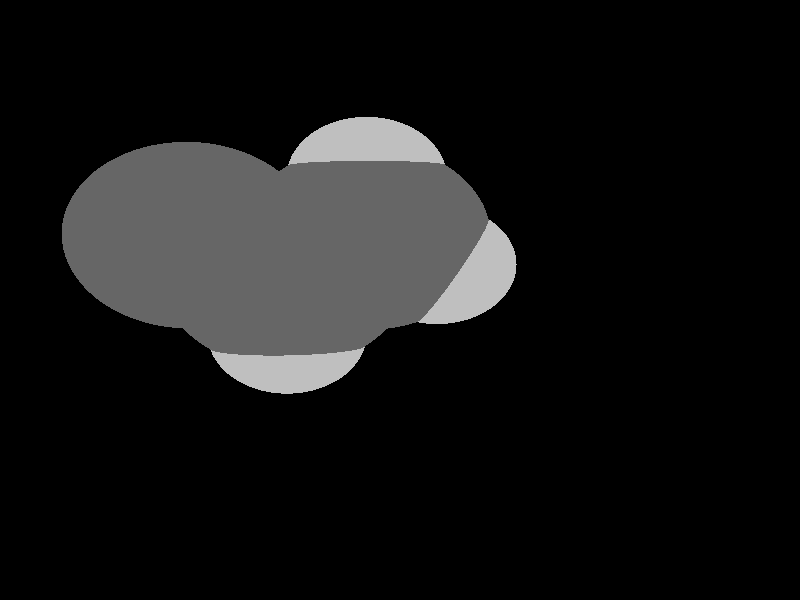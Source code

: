 global_settings {
	ambient_light rgb <0.200000002980232, 0.200000002980232, 0.200000002980232>
	max_trace_level 15
}

background { color rgb <0,0,0> }

camera {
	perspective
	location <-4.25068185867391, 13.4429289208711, -11.869748636802>
	angle 40
	up <0.139228929288689, 0.73762580274302, 0.66069923594389>
	right <-0.989100746863263, 0.135864894400256, 0.0567489473395032> * 1
	direction <-0.0479063440857242, -0.661399202900429, 0.748502556174004> }

light_source {
	<-42.9897020689803, 85.6200755628629, -16.0143940942989>
	color rgb <1, 1, 1>
	fade_distance 133.112770370499
	fade_power 0
	spotlight
	area_light <20, 0, 0>, <0, 0, 20>, 20, 20
	circular
	orient
	point_at <42.9897020689803, -85.6200755628629, 16.0143940942989>
}

light_source {
	<57.557142338277, 5.12128319130658, 52.6688348001688>
	color rgb <0.300000011920929, 0.300000011920929, 0.300000011920929> shadowless
	fade_distance 133.112770370499
	fade_power 0
	parallel
	point_at <-57.557142338277, -5.12128319130658, -52.6688348001688>
}

#default {
	finish {ambient 0.5 diffuse 1 specular 0.2 roughness .01 metallic 1}
}

union {
cylinder {
	<-1.95650659066966, 3.89184306124624, 0.0915118889874734>, 	<-2.65682935210393, 3.67972950879537, -0.0794519624658353>, 0.075
	pigment { rgbt <0.400000005960464, 0.400000005960464, 0.400000005960464, 0> }
}
cylinder {
	<-2.65682935210393, 3.67972950879537, -0.0794519624658353>, 	<-3.3571521135382, 3.4676159563445, -0.250415813919144>, 0.075
	pigment { rgbt <0.400000005960464, 0.400000005960464, 0.400000005960464, 0> }
}
cylinder {
	<-3.2844936728779, 3.53589233589321, -0.198306918358648>, 	<-3.79400377721475, 3.88666917280483, 0.052522370716187>, 0.075
	pigment { rgbt <0.400000005960464, 0.400000005960464, 0.400000005960464, 0> }
}
cylinder {
	<-3.42981055419851, 3.3993395767958, -0.30252470947964>, 	<-3.93932065853536, 3.75011641370743, -0.0516954204048043>, 0.075
	pigment { rgbt <0.400000005960464, 0.400000005960464, 0.400000005960464, 0> }
}
cylinder {
	<-3.79400377721475, 3.88666917280483, 0.052522370716187>, 	<-4.3035138815516, 4.23744600971646, 0.303351659791022>, 0.075
	pigment { rgbt <0.400000005960464, 0.400000005960464, 0.400000005960464, 0> }
}
cylinder {
	<-3.93932065853536, 3.75011641370743, -0.0516954204048043>, 	<-4.44883076287222, 4.10089325061906, 0.199133868670031>, 0.075
	pigment { rgbt <0.400000005960464, 0.400000005960464, 0.400000005960464, 0> }
}
cylinder {
	<-3.3571521135382, 3.4676159563445, -0.250415813919144>, 	<-3.46023867355458, 2.9420487018845, -0.64280549241852>, 0.075
	pigment { rgbt <0.400000005960464, 0.400000005960464, 0.400000005960464, 0> }
}
cylinder {
	<-3.46023867355458, 2.9420487018845, -0.64280549241852>, 	<-3.52559591701912, 2.60883720466047, -0.891581935696685>, 0.075
	pigment { rgbt <0.75, 0.75, 0.75, 0> }
}
cylinder {
	<-4.37617232221191, 4.16916963016776, 0.251242764230527>, 	<-4.27742531054027, 4.69552875737531, 0.644137682627653>, 0.075
	pigment { rgbt <0.400000005960464, 0.400000005960464, 0.400000005960464, 0> }
}
cylinder {
	<-4.27742531054027, 4.69552875737531, 0.644137682627653>, 	<-4.21480485801422, 5.02931958485432, 0.893292134683663>, 0.075
	pigment { rgbt <0.75, 0.75, 0.75, 0> }
}
cylinder {
	<-4.37617232221191, 4.16916963016776, 0.251242764230527>, 	<-5.00231230104727, 3.99946106943949, 0.113198389891275>, 0.075
	pigment { rgbt <0.400000005960464, 0.400000005960464, 0.400000005960464, 0> }
}
cylinder {
	<-5.00231230104727, 3.99946106943949, 0.113198389891275>, 	<-5.39905063787082, 3.89192937620168, 0.0257299366149449>, 0.075
	pigment { rgbt <0.75, 0.75, 0.75, 0> }
}
sphere {
	<-1.95650659066966, 3.89184306124624, 0.0915118889874734>, 0.4104
	pigment { rgbt <0.400000005960464, 0.400000005960464, 0.400000005960464,0> }
}
sphere {
	<-3.3571521135382, 3.4676159563445, -0.250415813919144>, 0.4104
	pigment { rgbt <0.400000005960464, 0.400000005960464, 0.400000005960464,0> }
}
sphere {
	<-4.37617232221191, 4.16916963016776, 0.251242764230527>, 0.4104
	pigment { rgbt <0.400000005960464, 0.400000005960464, 0.400000005960464,0> }
}
sphere {
	<-3.52559591701912, 2.60883720466047, -0.891581935696685>, 0.1674
	pigment { rgbt <0.75, 0.75, 0.75,0> }
}
sphere {
	<-4.21480485801422, 5.02931958485432, 0.893292134683663>, 0.1674
	pigment { rgbt <0.75, 0.75, 0.75,0> }
}
sphere {
	<-5.39905063787082, 3.89192937620168, 0.0257299366149449>, 0.1674
	pigment { rgbt <0.75, 0.75, 0.75,0> }
}
}
merge {
}
union {
}
merge {
sphere {
	<-1.95650659066966, 3.89184306124624, 0.0915118889874734>, 1.69983
	pigment { rgbt <0, 0, 0,0> }
}
sphere {
	<-3.3571521135382, 3.4676159563445, -0.250415813919144>, 1.69983
	pigment { rgbt <0, 0, 0,0> }
}
sphere {
	<-4.37617232221191, 4.16916963016776, 0.251242764230527>, 1.69983
	pigment { rgbt <0, 0, 0,0> }
}
sphere {
	<-3.52559591701912, 2.60883720466047, -0.891581935696685>, 1.09989
	pigment { rgbt <0, 0, 0,0> }
}
sphere {
	<-4.21480485801422, 5.02931958485432, 0.893292134683663>, 1.09989
	pigment { rgbt <0, 0, 0,0> }
}
sphere {
	<-5.39905063787082, 3.89192937620168, 0.0257299366149449>, 1.09989
	pigment { rgbt <0, 0, 0,0> }
}
sphere {
	<-1.95650659066966, 3.89184306124624, 0.0915118889874734>, 1.7
	pigment { rgbt <0.400000005960464, 0.400000005960464, 0.400000005960464,0.350000023841858> }
}
sphere {
	<-3.3571521135382, 3.4676159563445, -0.250415813919144>, 1.7
	pigment { rgbt <0.400000005960464, 0.400000005960464, 0.400000005960464,0.350000023841858> }
}
sphere {
	<-4.37617232221191, 4.16916963016776, 0.251242764230527>, 1.7
	pigment { rgbt <0.400000005960464, 0.400000005960464, 0.400000005960464,0.350000023841858> }
}
sphere {
	<-3.52559591701912, 2.60883720466047, -0.891581935696685>, 1.1
	pigment { rgbt <0.75, 0.75, 0.75,0.350000023841858> }
}
sphere {
	<-4.21480485801422, 5.02931958485432, 0.893292134683663>, 1.1
	pigment { rgbt <0.75, 0.75, 0.75,0.350000023841858> }
}
sphere {
	<-5.39905063787082, 3.89192937620168, 0.0257299366149449>, 1.1
	pigment { rgbt <0.75, 0.75, 0.75,0.350000023841858> }
}
}
